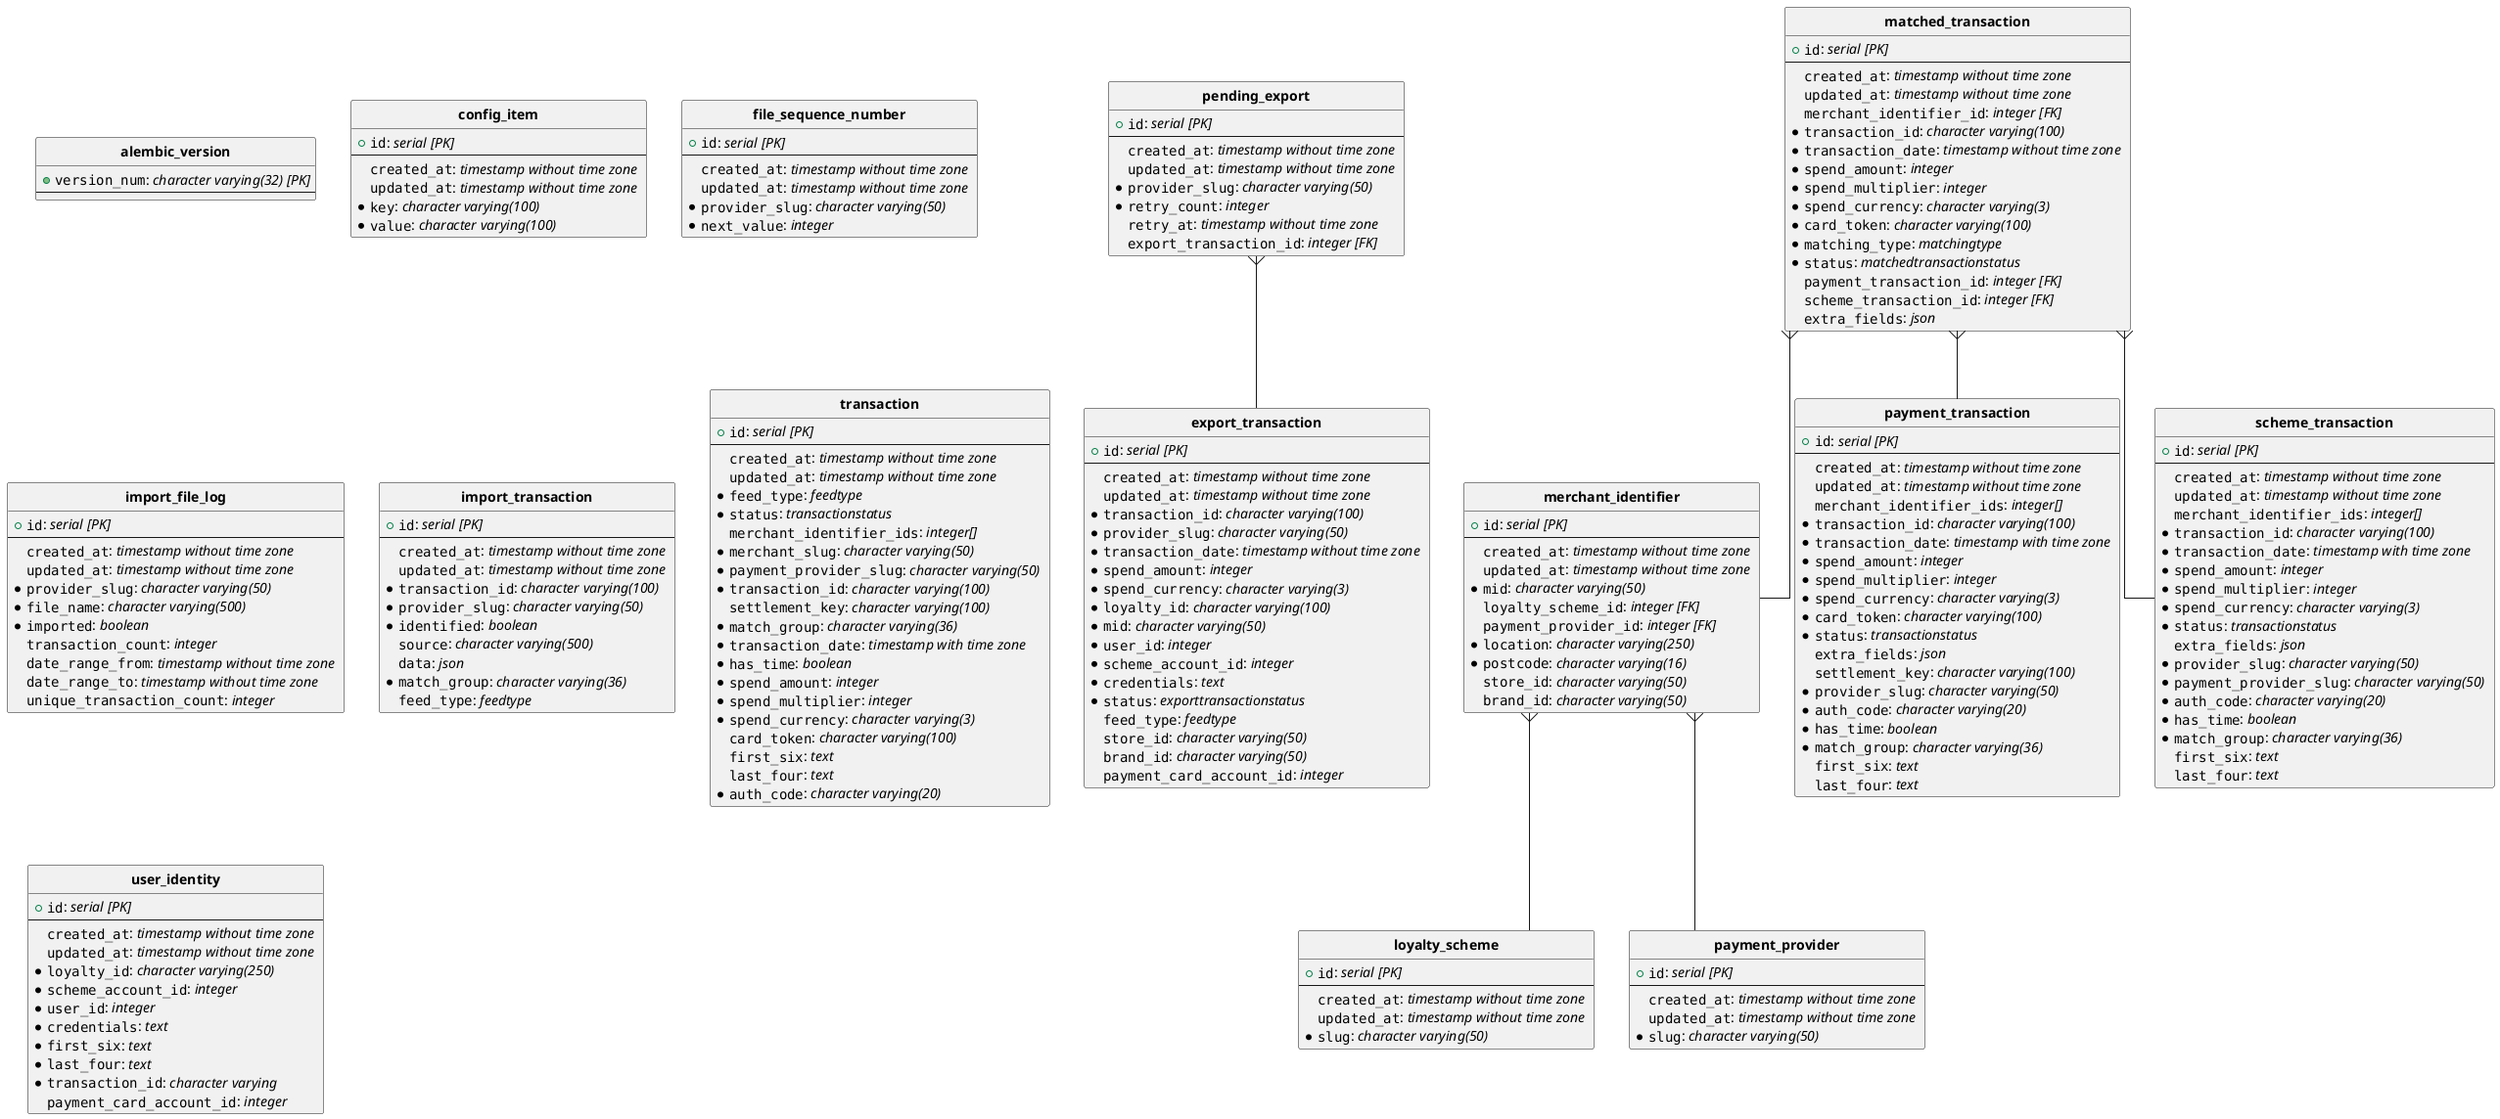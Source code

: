 @startuml
hide circle
skinparam linetype ortho

entity "**alembic_version**" {
  + ""version_num"": //character varying(32) [PK]//
  --
}

entity "**config_item**" {
  + ""id"": //serial [PK]//
  --
  ""created_at"": //timestamp without time zone //
  ""updated_at"": //timestamp without time zone //
  *""key"": //character varying(100) //
  *""value"": //character varying(100) //
}

entity "**export_transaction**" {
  + ""id"": //serial [PK]//
  --
  ""created_at"": //timestamp without time zone //
  ""updated_at"": //timestamp without time zone //
  *""transaction_id"": //character varying(100) //
  *""provider_slug"": //character varying(50) //
  *""transaction_date"": //timestamp without time zone //
  *""spend_amount"": //integer //
  *""spend_currency"": //character varying(3) //
  *""loyalty_id"": //character varying(100) //
  *""mid"": //character varying(50) //
  *""user_id"": //integer //
  *""scheme_account_id"": //integer //
  *""credentials"": //text //
  *""status"": //exporttransactionstatus //
  ""feed_type"": //feedtype //
  ""store_id"": //character varying(50) //
  ""brand_id"": //character varying(50) //
  ""payment_card_account_id"": //integer //
}

entity "**file_sequence_number**" {
  + ""id"": //serial [PK]//
  --
  ""created_at"": //timestamp without time zone //
  ""updated_at"": //timestamp without time zone //
  *""provider_slug"": //character varying(50) //
  *""next_value"": //integer //
}

entity "**import_file_log**" {
  + ""id"": //serial [PK]//
  --
  ""created_at"": //timestamp without time zone //
  ""updated_at"": //timestamp without time zone //
  *""provider_slug"": //character varying(50) //
  *""file_name"": //character varying(500) //
  *""imported"": //boolean //
  ""transaction_count"": //integer //
  ""date_range_from"": //timestamp without time zone //
  ""date_range_to"": //timestamp without time zone //
  ""unique_transaction_count"": //integer //
}

entity "**import_transaction**" {
  + ""id"": //serial [PK]//
  --
  ""created_at"": //timestamp without time zone //
  ""updated_at"": //timestamp without time zone //
  *""transaction_id"": //character varying(100) //
  *""provider_slug"": //character varying(50) //
  *""identified"": //boolean //
  ""source"": //character varying(500) //
  ""data"": //json //
  *""match_group"": //character varying(36) //
  ""feed_type"": //feedtype //
}

entity "**loyalty_scheme**" {
  + ""id"": //serial [PK]//
  --
  ""created_at"": //timestamp without time zone //
  ""updated_at"": //timestamp without time zone //
  *""slug"": //character varying(50) //
}

entity "**matched_transaction**" {
  + ""id"": //serial [PK]//
  --
  ""created_at"": //timestamp without time zone //
  ""updated_at"": //timestamp without time zone //
  ""merchant_identifier_id"": //integer [FK]//
  *""transaction_id"": //character varying(100) //
  *""transaction_date"": //timestamp without time zone //
  *""spend_amount"": //integer //
  *""spend_multiplier"": //integer //
  *""spend_currency"": //character varying(3) //
  *""card_token"": //character varying(100) //
  *""matching_type"": //matchingtype //
  *""status"": //matchedtransactionstatus //
  ""payment_transaction_id"": //integer [FK]//
  ""scheme_transaction_id"": //integer [FK]//
  ""extra_fields"": //json //
}

entity "**merchant_identifier**" {
  + ""id"": //serial [PK]//
  --
  ""created_at"": //timestamp without time zone //
  ""updated_at"": //timestamp without time zone //
  *""mid"": //character varying(50) //
  ""loyalty_scheme_id"": //integer [FK]//
  ""payment_provider_id"": //integer [FK]//
  *""location"": //character varying(250) //
  *""postcode"": //character varying(16) //
  ""store_id"": //character varying(50) //
  ""brand_id"": //character varying(50) //
}

entity "**payment_provider**" {
  + ""id"": //serial [PK]//
  --
  ""created_at"": //timestamp without time zone //
  ""updated_at"": //timestamp without time zone //
  *""slug"": //character varying(50) //
}

entity "**payment_transaction**" {
  + ""id"": //serial [PK]//
  --
  ""created_at"": //timestamp without time zone //
  ""updated_at"": //timestamp without time zone //
  ""merchant_identifier_ids"": //integer[] //
  *""transaction_id"": //character varying(100) //
  *""transaction_date"": //timestamp with time zone //
  *""spend_amount"": //integer //
  *""spend_multiplier"": //integer //
  *""spend_currency"": //character varying(3) //
  *""card_token"": //character varying(100) //
  *""status"": //transactionstatus //
  ""extra_fields"": //json //
  ""settlement_key"": //character varying(100) //
  *""provider_slug"": //character varying(50) //
  *""auth_code"": //character varying(20) //
  *""has_time"": //boolean //
  *""match_group"": //character varying(36) //
  ""first_six"": //text //
  ""last_four"": //text //
}

entity "**pending_export**" {
  + ""id"": //serial [PK]//
  --
  ""created_at"": //timestamp without time zone //
  ""updated_at"": //timestamp without time zone //
  *""provider_slug"": //character varying(50) //
  *""retry_count"": //integer //
  ""retry_at"": //timestamp without time zone //
  ""export_transaction_id"": //integer [FK]//
}

entity "**scheme_transaction**" {
  + ""id"": //serial [PK]//
  --
  ""created_at"": //timestamp without time zone //
  ""updated_at"": //timestamp without time zone //
  ""merchant_identifier_ids"": //integer[] //
  *""transaction_id"": //character varying(100) //
  *""transaction_date"": //timestamp with time zone //
  *""spend_amount"": //integer //
  *""spend_multiplier"": //integer //
  *""spend_currency"": //character varying(3) //
  *""status"": //transactionstatus //
  ""extra_fields"": //json //
  *""provider_slug"": //character varying(50) //
  *""payment_provider_slug"": //character varying(50) //
  *""auth_code"": //character varying(20) //
  *""has_time"": //boolean //
  *""match_group"": //character varying(36) //
  ""first_six"": //text //
  ""last_four"": //text //
}

entity "**transaction**" {
  + ""id"": //serial [PK]//
  --
  ""created_at"": //timestamp without time zone //
  ""updated_at"": //timestamp without time zone //
  *""feed_type"": //feedtype //
  *""status"": //transactionstatus //
  ""merchant_identifier_ids"": //integer[] //
  *""merchant_slug"": //character varying(50) //
  *""payment_provider_slug"": //character varying(50) //
  *""transaction_id"": //character varying(100) //
  ""settlement_key"": //character varying(100) //
  *""match_group"": //character varying(36) //
  *""transaction_date"": //timestamp with time zone //
  *""has_time"": //boolean //
  *""spend_amount"": //integer //
  *""spend_multiplier"": //integer //
  *""spend_currency"": //character varying(3) //
  ""card_token"": //character varying(100) //
  ""first_six"": //text //
  ""last_four"": //text //
  *""auth_code"": //character varying(20) //
}

entity "**user_identity**" {
  + ""id"": //serial [PK]//
  --
  ""created_at"": //timestamp without time zone //
  ""updated_at"": //timestamp without time zone //
  *""loyalty_id"": //character varying(250) //
  *""scheme_account_id"": //integer //
  *""user_id"": //integer //
  *""credentials"": //text //
  *""first_six"": //text //
  *""last_four"": //text //
  *""transaction_id"": //character varying //
  ""payment_card_account_id"": //integer //
}

"**matched_transaction**"   }--  "**merchant_identifier**"

"**matched_transaction**"   }--  "**payment_transaction**"

"**matched_transaction**"   }--  "**scheme_transaction**"

"**merchant_identifier**"   }--  "**loyalty_scheme**"

"**merchant_identifier**"   }--  "**payment_provider**"

"**pending_export**"   }--  "**export_transaction**"
@enduml
